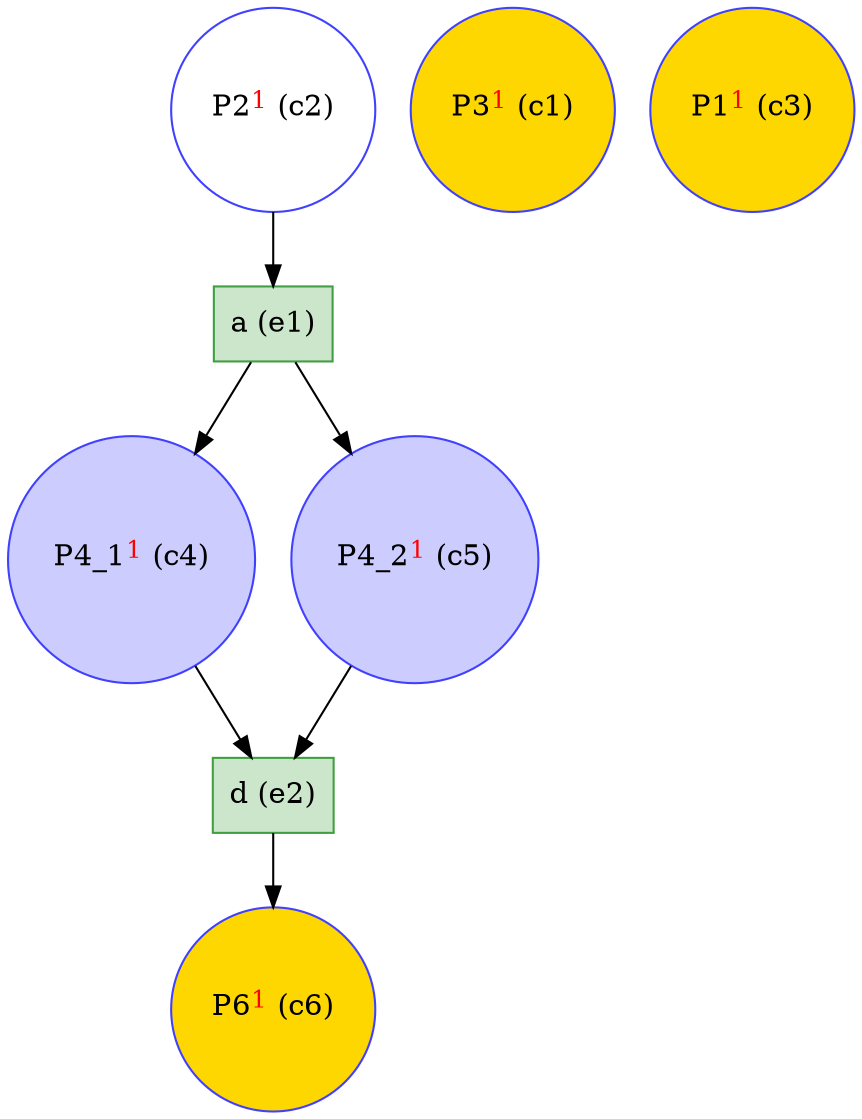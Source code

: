 digraph test {
  c2 -> e1;
  e1 -> c4;
  c4 -> e2;
  e1 -> c5;
  c5 -> e2;
  e2 -> c6;
  c1 [color="#4040ff" fillcolor="gold" label= <P3<FONT COLOR="red"><SUP>1</SUP></FONT>&nbsp;(c1)> shape=circle style=filled];
  c2 [color="#4040ff" fillcolor="transparent" label= <P2<FONT COLOR="red"><SUP>1</SUP></FONT>&nbsp;(c2)> shape=circle style=filled];
  c3 [color="#4040ff" fillcolor="gold" label= <P1<FONT COLOR="red"><SUP>1</SUP></FONT>&nbsp;(c3)> shape=circle style=filled];
  c4 [color="#4040ff" fillcolor="#ccccff" label= <P4_1<FONT COLOR="red"><SUP>1</SUP></FONT>&nbsp;(c4)> shape=circle style=filled];
  c5 [color="#4040ff" fillcolor="#ccccff" label= <P4_2<FONT COLOR="red"><SUP>1</SUP></FONT>&nbsp;(c5)> shape=circle style=filled];
  c6 [color="#4040ff" fillcolor="gold" label= <P6<FONT COLOR="red"><SUP>1</SUP></FONT>&nbsp;(c6)> shape=circle style=filled];
  e1 [color="#409f40" fillcolor="#cce6cc" label="a (e1)" shape=box style=filled];
  e2 [color="#409f40" fillcolor="#cce6cc" label="d (e2)" shape=box style=filled];
}
